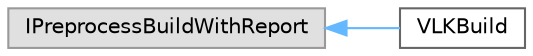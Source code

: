 digraph "Graphical Class Hierarchy"
{
 // LATEX_PDF_SIZE
  bgcolor="transparent";
  edge [fontname=Helvetica,fontsize=10,labelfontname=Helvetica,labelfontsize=10];
  node [fontname=Helvetica,fontsize=10,shape=box,height=0.2,width=0.4];
  rankdir="LR";
  Node0 [id="Node000000",label="IPreprocessBuildWithReport",height=0.2,width=0.4,color="grey60", fillcolor="#E0E0E0", style="filled",tooltip=" "];
  Node0 -> Node1 [id="edge46_Node000000_Node000001",dir="back",color="steelblue1",style="solid",tooltip=" "];
  Node1 [id="Node000001",label="VLKBuild",height=0.2,width=0.4,color="grey40", fillcolor="white", style="filled",URL="$dd/de8/class_v_l_k_build.html",tooltip=" "];
}

